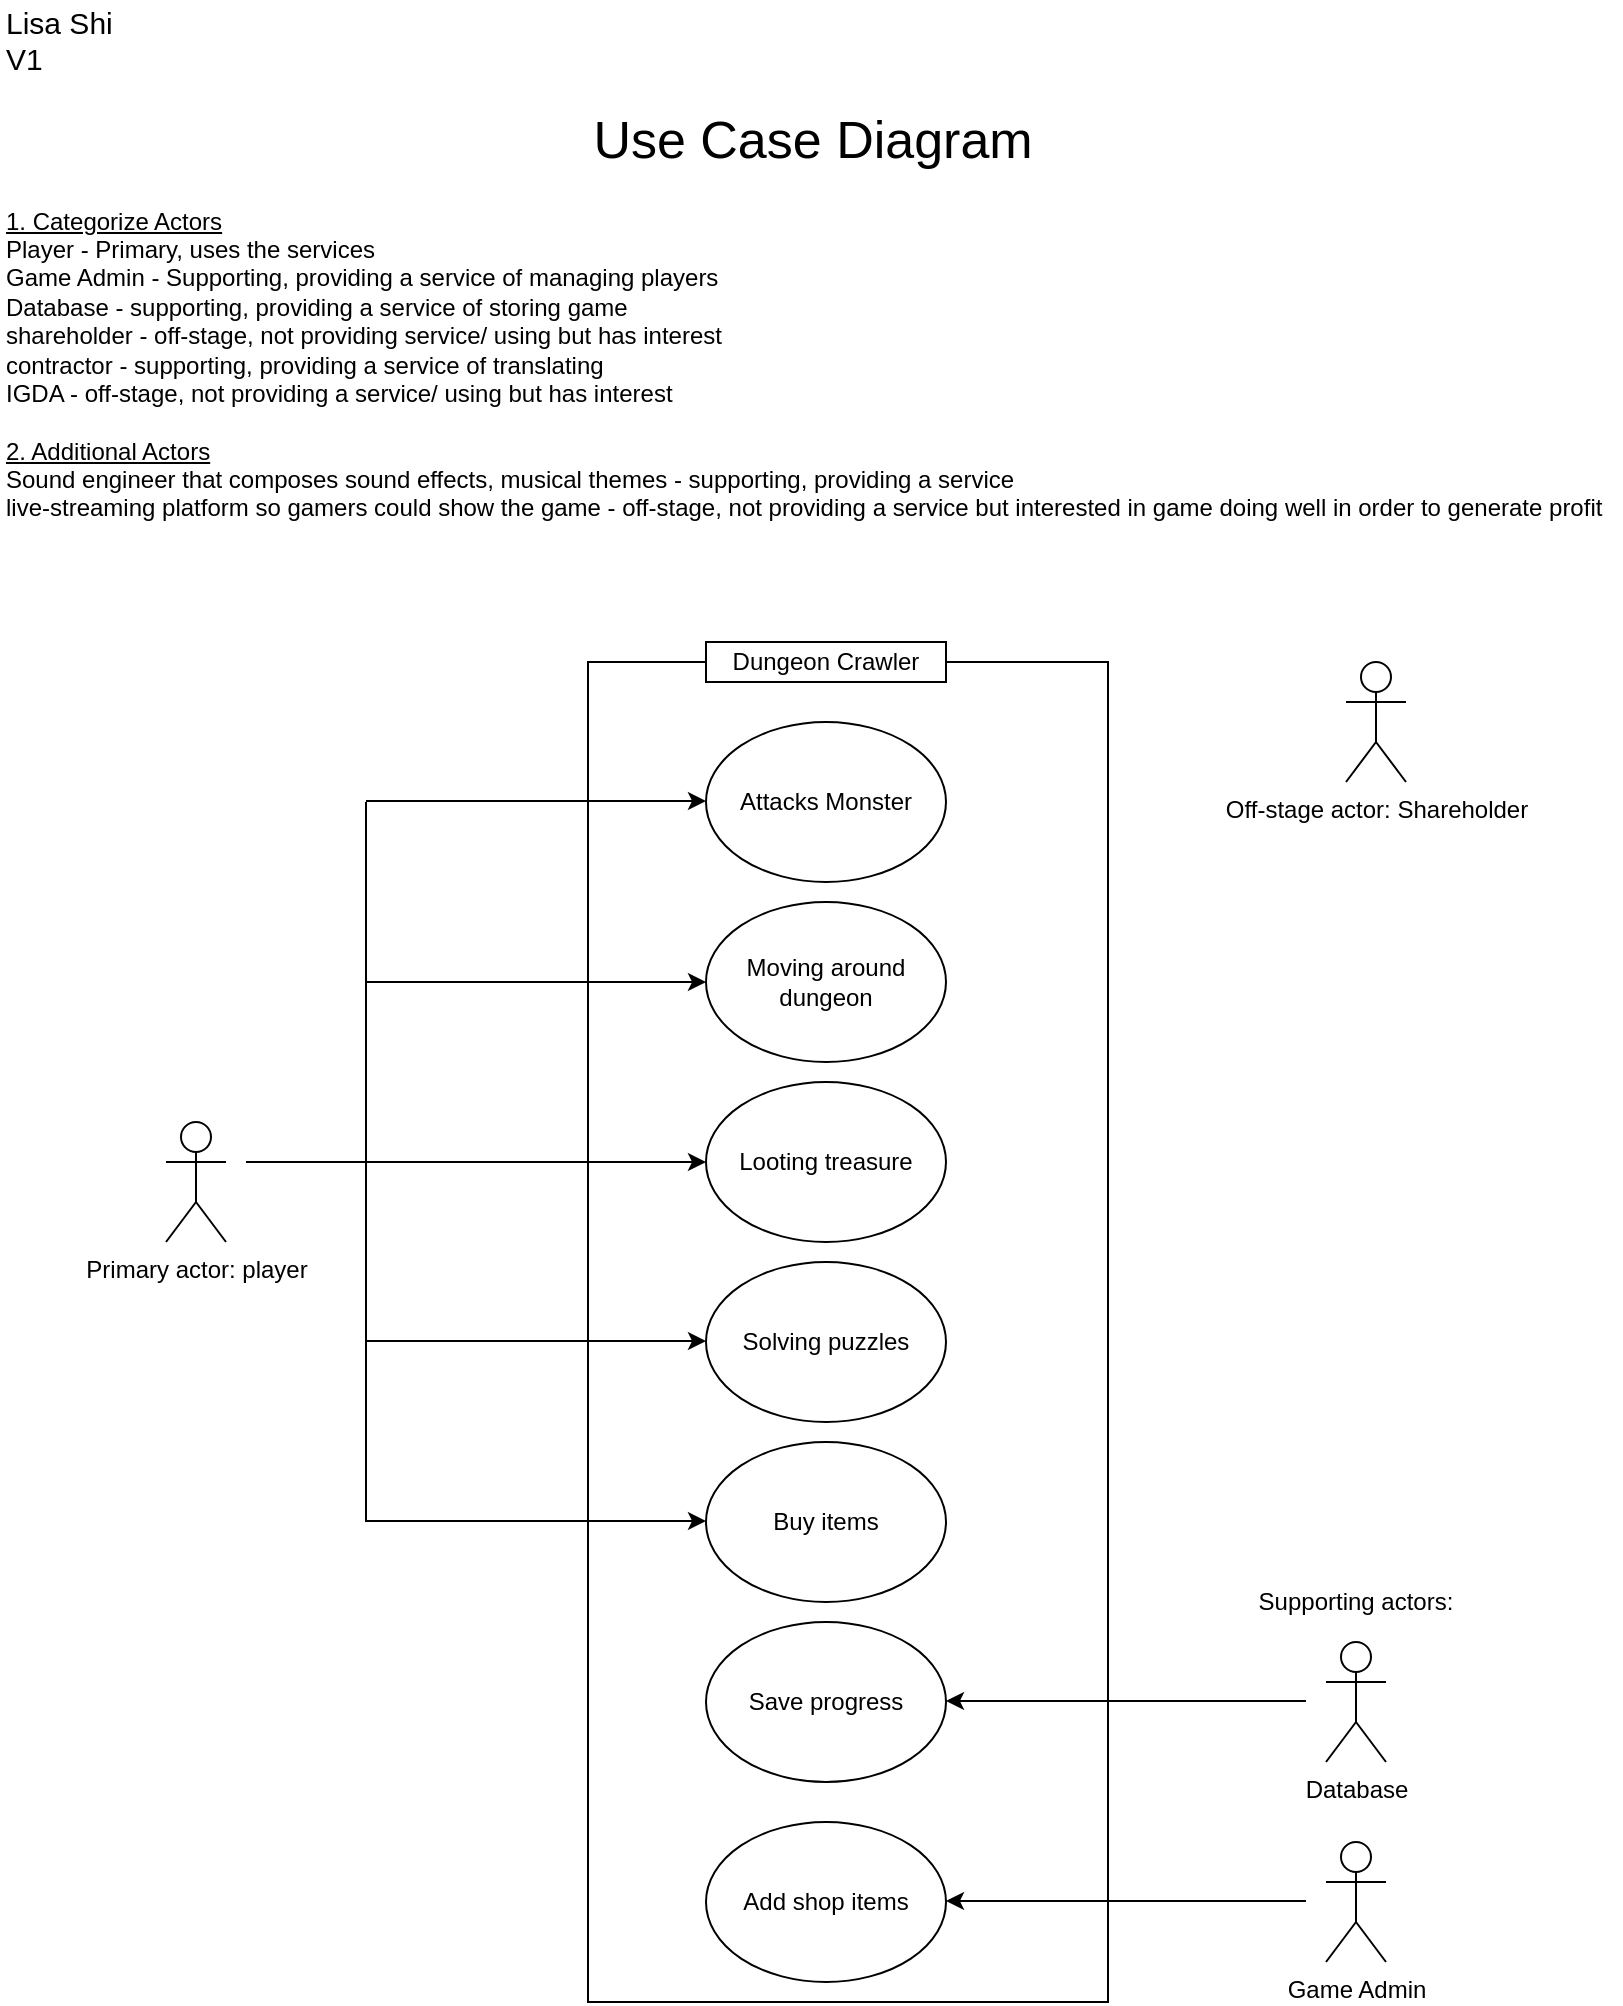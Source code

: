 <mxfile version="14.4.2" type="google"><diagram id="nYrJejukhPoSPGLYmTTf" name="Page-1"><mxGraphModel dx="2859" dy="921" grid="1" gridSize="10" guides="1" tooltips="1" connect="1" arrows="1" fold="1" page="1" pageScale="1" pageWidth="850" pageHeight="1100" math="0" shadow="0"><root><mxCell id="0"/><mxCell id="1" parent="0"/><mxCell id="sBkpEiuB9_c_Rlk2dQqW-29" value="" style="rounded=0;whiteSpace=wrap;html=1;movable=1;resizable=1;rotatable=1;deletable=1;editable=1;connectable=1;" vertex="1" parent="1"><mxGeometry x="-532" y="351" width="260" height="670" as="geometry"/></mxCell><mxCell id="sBkpEiuB9_c_Rlk2dQqW-2" value="&lt;br&gt;&lt;u&gt;1. Categorize Actors&lt;/u&gt;&lt;br&gt;Player - Primary, uses the services&lt;br&gt;Game Admin - Supporting, providing a service of managing players&lt;br&gt;Database - supporting, providing a service of storing game&lt;br&gt;shareholder - off-stage, not providing service/ using but has interest&lt;br&gt;contractor - supporting, providing a service of translating&lt;br&gt;IGDA - off-stage, not providing a service/ using but has interest&lt;br&gt;&lt;br&gt;&lt;u&gt;2. Additional Actors&lt;/u&gt;&lt;br&gt;Sound engineer that composes sound effects, musical themes - supporting, providing a service&lt;br&gt;live-streaming platform so gamers could show the game - off-stage, not providing a service but interested in game doing well in order to generate profit" style="text;html=1;resizable=0;autosize=1;align=left;verticalAlign=middle;points=[];fillColor=none;strokeColor=none;rounded=0;" vertex="1" parent="1"><mxGeometry x="-825.5" y="110" width="810" height="170" as="geometry"/></mxCell><mxCell id="sBkpEiuB9_c_Rlk2dQqW-42" value="" style="group;movable=1;resizable=1;rotatable=1;deletable=1;editable=1;connectable=1;" vertex="1" connectable="0" parent="1"><mxGeometry x="-743" y="341" width="645" height="670" as="geometry"/></mxCell><mxCell id="sBkpEiuB9_c_Rlk2dQqW-3" value="Primary actor: player" style="shape=umlActor;verticalLabelPosition=bottom;verticalAlign=top;html=1;outlineConnect=0;movable=1;resizable=1;rotatable=1;deletable=1;editable=1;connectable=1;" vertex="1" parent="sBkpEiuB9_c_Rlk2dQqW-42"><mxGeometry y="240" width="30" height="60" as="geometry"/></mxCell><mxCell id="sBkpEiuB9_c_Rlk2dQqW-7" value="Game Admin&lt;br&gt;" style="shape=umlActor;verticalLabelPosition=bottom;verticalAlign=top;html=1;outlineConnect=0;movable=1;resizable=1;rotatable=1;deletable=1;editable=1;connectable=1;" vertex="1" parent="sBkpEiuB9_c_Rlk2dQqW-42"><mxGeometry x="580" y="600" width="30" height="60" as="geometry"/></mxCell><mxCell id="sBkpEiuB9_c_Rlk2dQqW-10" value="Database&lt;br&gt;" style="shape=umlActor;verticalLabelPosition=bottom;verticalAlign=top;html=1;outlineConnect=0;movable=1;resizable=1;rotatable=1;deletable=1;editable=1;connectable=1;" vertex="1" parent="sBkpEiuB9_c_Rlk2dQqW-42"><mxGeometry x="580" y="500" width="30" height="60" as="geometry"/></mxCell><mxCell id="sBkpEiuB9_c_Rlk2dQqW-11" value="Off-stage actor: Shareholder" style="shape=umlActor;verticalLabelPosition=bottom;verticalAlign=top;html=1;outlineConnect=0;movable=1;resizable=1;rotatable=1;deletable=1;editable=1;connectable=1;" vertex="1" parent="sBkpEiuB9_c_Rlk2dQqW-42"><mxGeometry x="590" y="10" width="30" height="60" as="geometry"/></mxCell><mxCell id="sBkpEiuB9_c_Rlk2dQqW-12" value="Attacks Monster" style="ellipse;whiteSpace=wrap;html=1;movable=1;resizable=1;rotatable=1;deletable=1;editable=1;connectable=1;" vertex="1" parent="sBkpEiuB9_c_Rlk2dQqW-42"><mxGeometry x="270" y="40" width="120" height="80" as="geometry"/></mxCell><mxCell id="sBkpEiuB9_c_Rlk2dQqW-13" value="Moving around dungeon" style="ellipse;whiteSpace=wrap;html=1;movable=1;resizable=1;rotatable=1;deletable=1;editable=1;connectable=1;" vertex="1" parent="sBkpEiuB9_c_Rlk2dQqW-42"><mxGeometry x="270" y="130" width="120" height="80" as="geometry"/></mxCell><mxCell id="sBkpEiuB9_c_Rlk2dQqW-14" value="Looting treasure" style="ellipse;whiteSpace=wrap;html=1;movable=1;resizable=1;rotatable=1;deletable=1;editable=1;connectable=1;" vertex="1" parent="sBkpEiuB9_c_Rlk2dQqW-42"><mxGeometry x="270" y="220" width="120" height="80" as="geometry"/></mxCell><mxCell id="sBkpEiuB9_c_Rlk2dQqW-15" value="Solving puzzles" style="ellipse;whiteSpace=wrap;html=1;movable=1;resizable=1;rotatable=1;deletable=1;editable=1;connectable=1;" vertex="1" parent="sBkpEiuB9_c_Rlk2dQqW-42"><mxGeometry x="270" y="310" width="120" height="80" as="geometry"/></mxCell><mxCell id="sBkpEiuB9_c_Rlk2dQqW-16" value="Save progress" style="ellipse;whiteSpace=wrap;html=1;movable=1;resizable=1;rotatable=1;deletable=1;editable=1;connectable=1;" vertex="1" parent="sBkpEiuB9_c_Rlk2dQqW-42"><mxGeometry x="270" y="490" width="120" height="80" as="geometry"/></mxCell><mxCell id="sBkpEiuB9_c_Rlk2dQqW-17" value="Buy items" style="ellipse;whiteSpace=wrap;html=1;movable=1;resizable=1;rotatable=1;deletable=1;editable=1;connectable=1;" vertex="1" parent="sBkpEiuB9_c_Rlk2dQqW-42"><mxGeometry x="270" y="400" width="120" height="80" as="geometry"/></mxCell><mxCell id="sBkpEiuB9_c_Rlk2dQqW-18" value="Add shop items" style="ellipse;whiteSpace=wrap;html=1;movable=1;resizable=1;rotatable=1;deletable=1;editable=1;connectable=1;" vertex="1" parent="sBkpEiuB9_c_Rlk2dQqW-42"><mxGeometry x="270" y="590" width="120" height="80" as="geometry"/></mxCell><mxCell id="sBkpEiuB9_c_Rlk2dQqW-21" value="" style="endArrow=classic;html=1;movable=1;resizable=1;rotatable=1;deletable=1;editable=1;connectable=1;" edge="1" parent="sBkpEiuB9_c_Rlk2dQqW-42" target="sBkpEiuB9_c_Rlk2dQqW-14"><mxGeometry width="50" height="50" relative="1" as="geometry"><mxPoint x="100" y="260" as="sourcePoint"/><mxPoint x="280.96" y="187.04" as="targetPoint"/></mxGeometry></mxCell><mxCell id="sBkpEiuB9_c_Rlk2dQqW-27" value="" style="endArrow=classic;html=1;movable=1;resizable=1;rotatable=1;deletable=1;editable=1;connectable=1;" edge="1" parent="sBkpEiuB9_c_Rlk2dQqW-42"><mxGeometry width="50" height="50" relative="1" as="geometry"><mxPoint x="570" y="529.5" as="sourcePoint"/><mxPoint x="390" y="529.5" as="targetPoint"/></mxGeometry></mxCell><mxCell id="sBkpEiuB9_c_Rlk2dQqW-30" value="" style="endArrow=none;html=1;movable=1;resizable=1;rotatable=1;deletable=1;editable=1;connectable=1;" edge="1" parent="sBkpEiuB9_c_Rlk2dQqW-42"><mxGeometry width="50" height="50" relative="1" as="geometry"><mxPoint x="100" y="440" as="sourcePoint"/><mxPoint x="100" y="80" as="targetPoint"/></mxGeometry></mxCell><mxCell id="sBkpEiuB9_c_Rlk2dQqW-31" value="" style="endArrow=classic;html=1;movable=1;resizable=1;rotatable=1;deletable=1;editable=1;connectable=1;" edge="1" parent="sBkpEiuB9_c_Rlk2dQqW-42"><mxGeometry width="50" height="50" relative="1" as="geometry"><mxPoint x="100" y="170" as="sourcePoint"/><mxPoint x="270" y="170" as="targetPoint"/></mxGeometry></mxCell><mxCell id="sBkpEiuB9_c_Rlk2dQqW-32" value="" style="endArrow=classic;html=1;movable=1;resizable=1;rotatable=1;deletable=1;editable=1;connectable=1;" edge="1" parent="sBkpEiuB9_c_Rlk2dQqW-42"><mxGeometry width="50" height="50" relative="1" as="geometry"><mxPoint x="100" y="79.5" as="sourcePoint"/><mxPoint x="270" y="79.5" as="targetPoint"/></mxGeometry></mxCell><mxCell id="sBkpEiuB9_c_Rlk2dQqW-33" value="" style="endArrow=classic;html=1;movable=1;resizable=1;rotatable=1;deletable=1;editable=1;connectable=1;" edge="1" parent="sBkpEiuB9_c_Rlk2dQqW-42"><mxGeometry width="50" height="50" relative="1" as="geometry"><mxPoint x="100" y="349.5" as="sourcePoint"/><mxPoint x="270" y="349.5" as="targetPoint"/></mxGeometry></mxCell><mxCell id="sBkpEiuB9_c_Rlk2dQqW-34" value="" style="endArrow=classic;html=1;movable=1;resizable=1;rotatable=1;deletable=1;editable=1;connectable=1;" edge="1" parent="sBkpEiuB9_c_Rlk2dQqW-42"><mxGeometry width="50" height="50" relative="1" as="geometry"><mxPoint x="100" y="439.5" as="sourcePoint"/><mxPoint x="270" y="439.5" as="targetPoint"/></mxGeometry></mxCell><mxCell id="sBkpEiuB9_c_Rlk2dQqW-36" value="" style="endArrow=none;html=1;movable=1;resizable=1;rotatable=1;deletable=1;editable=1;connectable=1;" edge="1" parent="sBkpEiuB9_c_Rlk2dQqW-42"><mxGeometry width="50" height="50" relative="1" as="geometry"><mxPoint x="40" y="260" as="sourcePoint"/><mxPoint x="100" y="260" as="targetPoint"/></mxGeometry></mxCell><mxCell id="sBkpEiuB9_c_Rlk2dQqW-38" value="" style="endArrow=classic;html=1;movable=1;resizable=1;rotatable=1;deletable=1;editable=1;connectable=1;" edge="1" parent="sBkpEiuB9_c_Rlk2dQqW-42"><mxGeometry width="50" height="50" relative="1" as="geometry"><mxPoint x="570" y="629.5" as="sourcePoint"/><mxPoint x="390" y="629.5" as="targetPoint"/></mxGeometry></mxCell><mxCell id="sBkpEiuB9_c_Rlk2dQqW-39" value="Dungeon Crawler" style="rounded=0;whiteSpace=wrap;html=1;movable=1;resizable=1;rotatable=1;deletable=1;editable=1;connectable=1;" vertex="1" parent="sBkpEiuB9_c_Rlk2dQqW-42"><mxGeometry x="270" width="120" height="20" as="geometry"/></mxCell><mxCell id="sBkpEiuB9_c_Rlk2dQqW-41" value="Supporting actors:" style="text;html=1;strokeColor=none;fillColor=none;align=center;verticalAlign=middle;whiteSpace=wrap;rounded=0;movable=1;resizable=1;rotatable=1;deletable=1;editable=1;connectable=1;" vertex="1" parent="sBkpEiuB9_c_Rlk2dQqW-42"><mxGeometry x="545" y="470" width="100" height="20" as="geometry"/></mxCell><mxCell id="sBkpEiuB9_c_Rlk2dQqW-43" value="&lt;span style=&quot;font-size: 26px&quot;&gt;Use Case Diagram&lt;br&gt;&lt;/span&gt;" style="text;html=1;resizable=0;autosize=1;align=center;verticalAlign=middle;points=[];fillColor=none;strokeColor=none;rounded=0;" vertex="1" parent="1"><mxGeometry x="-540.5" y="80" width="240" height="20" as="geometry"/></mxCell><mxCell id="sBkpEiuB9_c_Rlk2dQqW-45" value="Lisa Shi&lt;br&gt;V1" style="text;html=1;resizable=0;autosize=1;align=left;verticalAlign=middle;points=[];fillColor=none;strokeColor=none;rounded=0;fontSize=15;" vertex="1" parent="1"><mxGeometry x="-825" y="20" width="70" height="40" as="geometry"/></mxCell></root></mxGraphModel></diagram></mxfile>